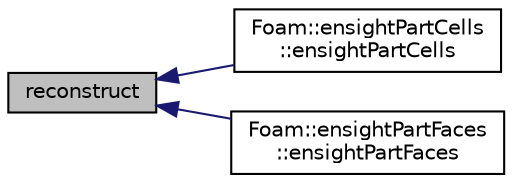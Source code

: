 digraph "reconstruct"
{
  bgcolor="transparent";
  edge [fontname="Helvetica",fontsize="10",labelfontname="Helvetica",labelfontsize="10"];
  node [fontname="Helvetica",fontsize="10",shape=record];
  rankdir="LR";
  Node1 [label="reconstruct",height=0.2,width=0.4,color="black", fillcolor="grey75", style="filled", fontcolor="black"];
  Node1 -> Node2 [dir="back",color="midnightblue",fontsize="10",style="solid",fontname="Helvetica"];
  Node2 [label="Foam::ensightPartCells\l::ensightPartCells",height=0.2,width=0.4,color="black",URL="$a00648.html#a60e3079b5dfbc1e19dd3f7a44ad4fb2b",tooltip="Reconstruct part characteristics (eg, element types) from Istream. "];
  Node1 -> Node3 [dir="back",color="midnightblue",fontsize="10",style="solid",fontname="Helvetica"];
  Node3 [label="Foam::ensightPartFaces\l::ensightPartFaces",height=0.2,width=0.4,color="black",URL="$a00649.html#ae83696be3fda810908c7a15610248753",tooltip="Reconstruct part characteristics (eg, element types) from Istream. "];
}
